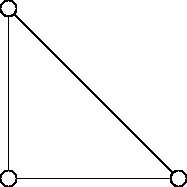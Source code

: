 size(0,0);
pair A, B, C;
A=(0,0); B=(3cm,0); C=(0,3cm);

draw(A--B--C--cycle);
filldraw(shift(A)*scale(4bp)*unitcircle, white);
filldraw(shift(B)*scale(4bp)*unitcircle, white);
filldraw(shift(C)*scale(4bp)*unitcircle, white);
